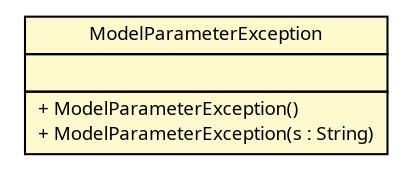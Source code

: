 #!/usr/local/bin/dot
#
# Class diagram 
# Generated by UMLGraph version R5_6 (http://www.umlgraph.org/)
#

digraph G {
	edge [fontname="Trebuchet MS",fontsize=10,labelfontname="Trebuchet MS",labelfontsize=10];
	node [fontname="Trebuchet MS",fontsize=10,shape=plaintext];
	nodesep=0.25;
	ranksep=0.5;
	// broadwick.model.ModelParameterException
	c14615 [label=<<table title="broadwick.model.ModelParameterException" border="0" cellborder="1" cellspacing="0" cellpadding="2" port="p" bgcolor="lemonChiffon" href="./ModelParameterException.html">
		<tr><td><table border="0" cellspacing="0" cellpadding="1">
<tr><td align="center" balign="center"><font face="Trebuchet MS"> ModelParameterException </font></td></tr>
		</table></td></tr>
		<tr><td><table border="0" cellspacing="0" cellpadding="1">
<tr><td align="left" balign="left">  </td></tr>
		</table></td></tr>
		<tr><td><table border="0" cellspacing="0" cellpadding="1">
<tr><td align="left" balign="left"> + ModelParameterException() </td></tr>
<tr><td align="left" balign="left"> + ModelParameterException(s : String) </td></tr>
		</table></td></tr>
		</table>>, URL="./ModelParameterException.html", fontname="Trebuchet MS", fontcolor="black", fontsize=9.0];
}

